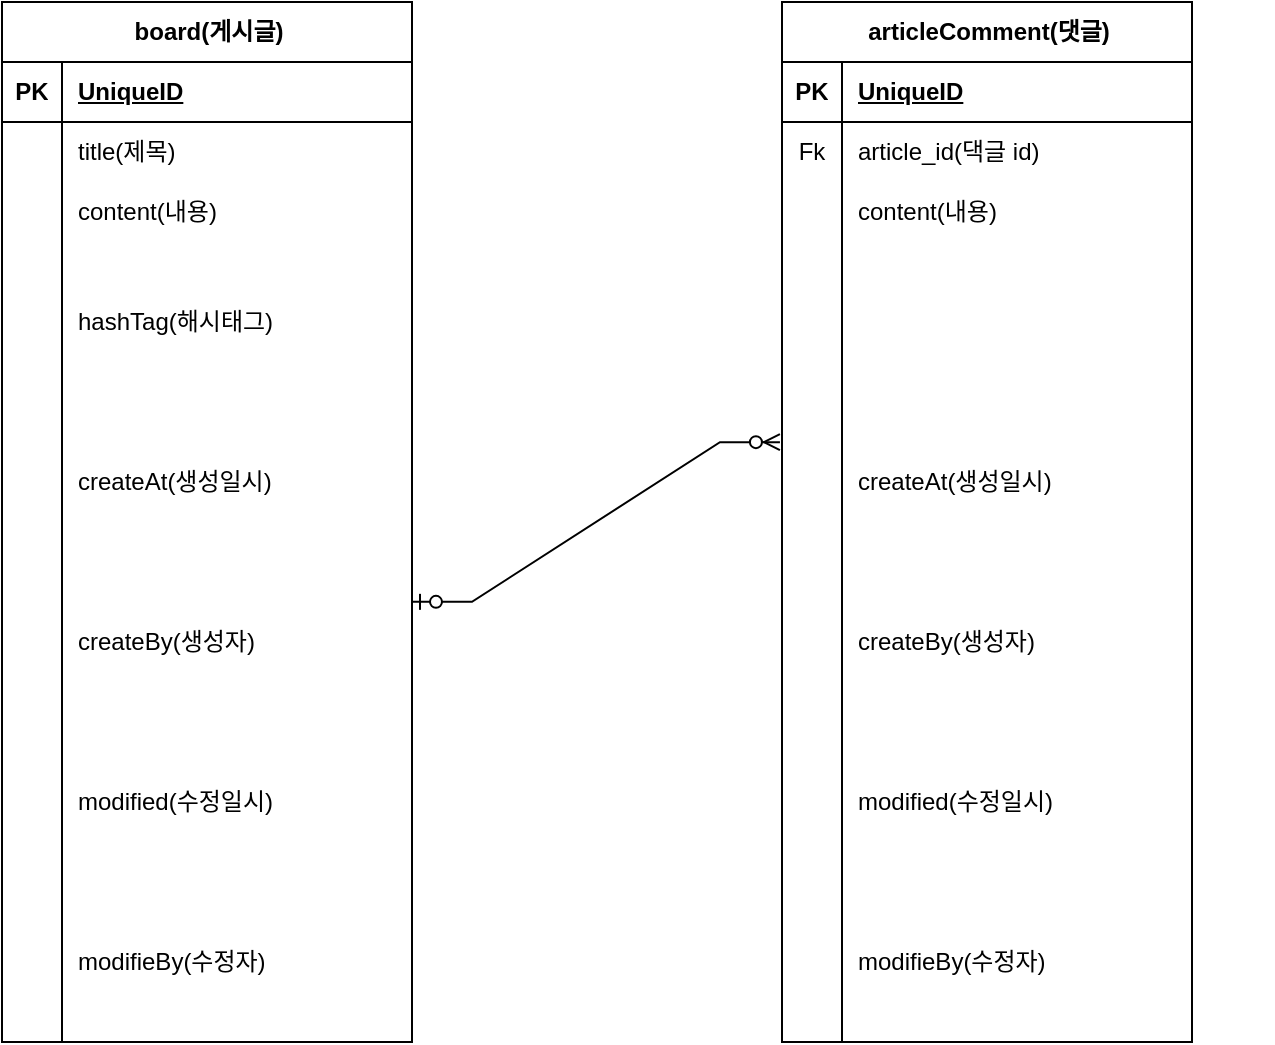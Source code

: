 <mxfile version="24.4.0" type="github">
  <diagram id="R2lEEEUBdFMjLlhIrx00" name="Page-1">
    <mxGraphModel dx="1290" dy="557" grid="1" gridSize="10" guides="1" tooltips="1" connect="1" arrows="1" fold="1" page="1" pageScale="1" pageWidth="850" pageHeight="1100" math="0" shadow="0" extFonts="Permanent Marker^https://fonts.googleapis.com/css?family=Permanent+Marker">
      <root>
        <mxCell id="0" />
        <mxCell id="1" parent="0" />
        <mxCell id="1CQyOJw7wy_LznYjVCbP-16" value="" style="shape=partialRectangle;connectable=0;fillColor=none;top=0;left=0;bottom=0;right=0;align=left;spacingLeft=6;overflow=hidden;whiteSpace=wrap;html=1;" vertex="1" parent="1">
          <mxGeometry x="165" y="230" width="260" height="80" as="geometry">
            <mxRectangle width="260" height="80" as="alternateBounds" />
          </mxGeometry>
        </mxCell>
        <mxCell id="1CQyOJw7wy_LznYjVCbP-1" value="board(게시글)" style="shape=table;startSize=30;container=1;collapsible=1;childLayout=tableLayout;fixedRows=1;rowLines=0;fontStyle=1;align=center;resizeLast=1;html=1;" vertex="1" parent="1">
          <mxGeometry x="80" y="30" width="205" height="520" as="geometry" />
        </mxCell>
        <mxCell id="1CQyOJw7wy_LznYjVCbP-2" value="" style="shape=tableRow;horizontal=0;startSize=0;swimlaneHead=0;swimlaneBody=0;fillColor=none;collapsible=0;dropTarget=0;points=[[0,0.5],[1,0.5]];portConstraint=eastwest;top=0;left=0;right=0;bottom=1;" vertex="1" parent="1CQyOJw7wy_LznYjVCbP-1">
          <mxGeometry y="30" width="205" height="30" as="geometry" />
        </mxCell>
        <mxCell id="1CQyOJw7wy_LznYjVCbP-3" value="PK" style="shape=partialRectangle;connectable=0;fillColor=none;top=0;left=0;bottom=0;right=0;fontStyle=1;overflow=hidden;whiteSpace=wrap;html=1;" vertex="1" parent="1CQyOJw7wy_LznYjVCbP-2">
          <mxGeometry width="30" height="30" as="geometry">
            <mxRectangle width="30" height="30" as="alternateBounds" />
          </mxGeometry>
        </mxCell>
        <mxCell id="1CQyOJw7wy_LznYjVCbP-4" value="UniqueID" style="shape=partialRectangle;connectable=0;fillColor=none;top=0;left=0;bottom=0;right=0;align=left;spacingLeft=6;fontStyle=5;overflow=hidden;whiteSpace=wrap;html=1;" vertex="1" parent="1CQyOJw7wy_LznYjVCbP-2">
          <mxGeometry x="30" width="175" height="30" as="geometry">
            <mxRectangle width="175" height="30" as="alternateBounds" />
          </mxGeometry>
        </mxCell>
        <mxCell id="1CQyOJw7wy_LznYjVCbP-5" value="" style="shape=tableRow;horizontal=0;startSize=0;swimlaneHead=0;swimlaneBody=0;fillColor=none;collapsible=0;dropTarget=0;points=[[0,0.5],[1,0.5]];portConstraint=eastwest;top=0;left=0;right=0;bottom=0;" vertex="1" parent="1CQyOJw7wy_LznYjVCbP-1">
          <mxGeometry y="60" width="205" height="30" as="geometry" />
        </mxCell>
        <mxCell id="1CQyOJw7wy_LznYjVCbP-6" value="" style="shape=partialRectangle;connectable=0;fillColor=none;top=0;left=0;bottom=0;right=0;editable=1;overflow=hidden;whiteSpace=wrap;html=1;" vertex="1" parent="1CQyOJw7wy_LznYjVCbP-5">
          <mxGeometry width="30" height="30" as="geometry">
            <mxRectangle width="30" height="30" as="alternateBounds" />
          </mxGeometry>
        </mxCell>
        <mxCell id="1CQyOJw7wy_LznYjVCbP-7" value="title(제목)&lt;span style=&quot;white-space: pre;&quot;&gt;&#x9;&lt;/span&gt;" style="shape=partialRectangle;connectable=0;fillColor=none;top=0;left=0;bottom=0;right=0;align=left;spacingLeft=6;overflow=hidden;whiteSpace=wrap;html=1;" vertex="1" parent="1CQyOJw7wy_LznYjVCbP-5">
          <mxGeometry x="30" width="175" height="30" as="geometry">
            <mxRectangle width="175" height="30" as="alternateBounds" />
          </mxGeometry>
        </mxCell>
        <mxCell id="1CQyOJw7wy_LznYjVCbP-8" value="" style="shape=tableRow;horizontal=0;startSize=0;swimlaneHead=0;swimlaneBody=0;fillColor=none;collapsible=0;dropTarget=0;points=[[0,0.5],[1,0.5]];portConstraint=eastwest;top=0;left=0;right=0;bottom=0;" vertex="1" parent="1CQyOJw7wy_LznYjVCbP-1">
          <mxGeometry y="90" width="205" height="30" as="geometry" />
        </mxCell>
        <mxCell id="1CQyOJw7wy_LznYjVCbP-9" value="" style="shape=partialRectangle;connectable=0;fillColor=none;top=0;left=0;bottom=0;right=0;editable=1;overflow=hidden;whiteSpace=wrap;html=1;" vertex="1" parent="1CQyOJw7wy_LznYjVCbP-8">
          <mxGeometry width="30" height="30" as="geometry">
            <mxRectangle width="30" height="30" as="alternateBounds" />
          </mxGeometry>
        </mxCell>
        <mxCell id="1CQyOJw7wy_LznYjVCbP-10" value="content(내용)" style="shape=partialRectangle;connectable=0;fillColor=none;top=0;left=0;bottom=0;right=0;align=left;spacingLeft=6;overflow=hidden;whiteSpace=wrap;html=1;" vertex="1" parent="1CQyOJw7wy_LznYjVCbP-8">
          <mxGeometry x="30" width="175" height="30" as="geometry">
            <mxRectangle width="175" height="30" as="alternateBounds" />
          </mxGeometry>
        </mxCell>
        <mxCell id="1CQyOJw7wy_LznYjVCbP-11" value="" style="shape=tableRow;horizontal=0;startSize=0;swimlaneHead=0;swimlaneBody=0;fillColor=none;collapsible=0;dropTarget=0;points=[[0,0.5],[1,0.5]];portConstraint=eastwest;top=0;left=0;right=0;bottom=0;" vertex="1" parent="1CQyOJw7wy_LznYjVCbP-1">
          <mxGeometry y="120" width="205" height="80" as="geometry" />
        </mxCell>
        <mxCell id="1CQyOJw7wy_LznYjVCbP-12" value="" style="shape=partialRectangle;connectable=0;fillColor=none;top=0;left=0;bottom=0;right=0;editable=1;overflow=hidden;whiteSpace=wrap;html=1;" vertex="1" parent="1CQyOJw7wy_LznYjVCbP-11">
          <mxGeometry width="30" height="80" as="geometry">
            <mxRectangle width="30" height="80" as="alternateBounds" />
          </mxGeometry>
        </mxCell>
        <mxCell id="1CQyOJw7wy_LznYjVCbP-13" value="hashTag(해시태그)" style="shape=partialRectangle;connectable=0;fillColor=none;top=0;left=0;bottom=0;right=0;align=left;spacingLeft=6;overflow=hidden;whiteSpace=wrap;html=1;" vertex="1" parent="1CQyOJw7wy_LznYjVCbP-11">
          <mxGeometry x="30" width="175" height="80" as="geometry">
            <mxRectangle width="175" height="80" as="alternateBounds" />
          </mxGeometry>
        </mxCell>
        <mxCell id="1CQyOJw7wy_LznYjVCbP-26" value="" style="shape=tableRow;horizontal=0;startSize=0;swimlaneHead=0;swimlaneBody=0;fillColor=none;collapsible=0;dropTarget=0;points=[[0,0.5],[1,0.5]];portConstraint=eastwest;top=0;left=0;right=0;bottom=0;" vertex="1" parent="1CQyOJw7wy_LznYjVCbP-1">
          <mxGeometry y="200" width="205" height="80" as="geometry" />
        </mxCell>
        <mxCell id="1CQyOJw7wy_LznYjVCbP-27" value="" style="shape=partialRectangle;connectable=0;fillColor=none;top=0;left=0;bottom=0;right=0;editable=1;overflow=hidden;whiteSpace=wrap;html=1;" vertex="1" parent="1CQyOJw7wy_LznYjVCbP-26">
          <mxGeometry width="30" height="80" as="geometry">
            <mxRectangle width="30" height="80" as="alternateBounds" />
          </mxGeometry>
        </mxCell>
        <mxCell id="1CQyOJw7wy_LznYjVCbP-28" value="createAt(생성일시)&lt;span style=&quot;white-space: pre;&quot;&gt;&#x9;&lt;/span&gt;&lt;span style=&quot;white-space: pre;&quot;&gt;&#x9;&lt;/span&gt;" style="shape=partialRectangle;connectable=0;fillColor=none;top=0;left=0;bottom=0;right=0;align=left;spacingLeft=6;overflow=hidden;whiteSpace=wrap;html=1;" vertex="1" parent="1CQyOJw7wy_LznYjVCbP-26">
          <mxGeometry x="30" width="175" height="80" as="geometry">
            <mxRectangle width="175" height="80" as="alternateBounds" />
          </mxGeometry>
        </mxCell>
        <mxCell id="1CQyOJw7wy_LznYjVCbP-17" value="" style="shape=tableRow;horizontal=0;startSize=0;swimlaneHead=0;swimlaneBody=0;fillColor=none;collapsible=0;dropTarget=0;points=[[0,0.5],[1,0.5]];portConstraint=eastwest;top=0;left=0;right=0;bottom=0;" vertex="1" parent="1CQyOJw7wy_LznYjVCbP-1">
          <mxGeometry y="280" width="205" height="80" as="geometry" />
        </mxCell>
        <mxCell id="1CQyOJw7wy_LznYjVCbP-18" value="" style="shape=partialRectangle;connectable=0;fillColor=none;top=0;left=0;bottom=0;right=0;editable=1;overflow=hidden;whiteSpace=wrap;html=1;" vertex="1" parent="1CQyOJw7wy_LznYjVCbP-17">
          <mxGeometry width="30" height="80" as="geometry">
            <mxRectangle width="30" height="80" as="alternateBounds" />
          </mxGeometry>
        </mxCell>
        <mxCell id="1CQyOJw7wy_LznYjVCbP-19" value="createBy(생성자)" style="shape=partialRectangle;connectable=0;fillColor=none;top=0;left=0;bottom=0;right=0;align=left;spacingLeft=6;overflow=hidden;whiteSpace=wrap;html=1;" vertex="1" parent="1CQyOJw7wy_LznYjVCbP-17">
          <mxGeometry x="30" width="175" height="80" as="geometry">
            <mxRectangle width="175" height="80" as="alternateBounds" />
          </mxGeometry>
        </mxCell>
        <mxCell id="1CQyOJw7wy_LznYjVCbP-20" value="" style="shape=tableRow;horizontal=0;startSize=0;swimlaneHead=0;swimlaneBody=0;fillColor=none;collapsible=0;dropTarget=0;points=[[0,0.5],[1,0.5]];portConstraint=eastwest;top=0;left=0;right=0;bottom=0;" vertex="1" parent="1CQyOJw7wy_LznYjVCbP-1">
          <mxGeometry y="360" width="205" height="80" as="geometry" />
        </mxCell>
        <mxCell id="1CQyOJw7wy_LznYjVCbP-21" value="" style="shape=partialRectangle;connectable=0;fillColor=none;top=0;left=0;bottom=0;right=0;editable=1;overflow=hidden;whiteSpace=wrap;html=1;" vertex="1" parent="1CQyOJw7wy_LznYjVCbP-20">
          <mxGeometry width="30" height="80" as="geometry">
            <mxRectangle width="30" height="80" as="alternateBounds" />
          </mxGeometry>
        </mxCell>
        <mxCell id="1CQyOJw7wy_LznYjVCbP-22" value="modified(수정일시)" style="shape=partialRectangle;connectable=0;fillColor=none;top=0;left=0;bottom=0;right=0;align=left;spacingLeft=6;overflow=hidden;whiteSpace=wrap;html=1;" vertex="1" parent="1CQyOJw7wy_LznYjVCbP-20">
          <mxGeometry x="30" width="175" height="80" as="geometry">
            <mxRectangle width="175" height="80" as="alternateBounds" />
          </mxGeometry>
        </mxCell>
        <mxCell id="1CQyOJw7wy_LznYjVCbP-23" value="" style="shape=tableRow;horizontal=0;startSize=0;swimlaneHead=0;swimlaneBody=0;fillColor=none;collapsible=0;dropTarget=0;points=[[0,0.5],[1,0.5]];portConstraint=eastwest;top=0;left=0;right=0;bottom=0;" vertex="1" parent="1CQyOJw7wy_LznYjVCbP-1">
          <mxGeometry y="440" width="205" height="80" as="geometry" />
        </mxCell>
        <mxCell id="1CQyOJw7wy_LznYjVCbP-24" value="" style="shape=partialRectangle;connectable=0;fillColor=none;top=0;left=0;bottom=0;right=0;editable=1;overflow=hidden;whiteSpace=wrap;html=1;" vertex="1" parent="1CQyOJw7wy_LznYjVCbP-23">
          <mxGeometry width="30" height="80" as="geometry">
            <mxRectangle width="30" height="80" as="alternateBounds" />
          </mxGeometry>
        </mxCell>
        <mxCell id="1CQyOJw7wy_LznYjVCbP-25" value="modifieBy(수정자)" style="shape=partialRectangle;connectable=0;fillColor=none;top=0;left=0;bottom=0;right=0;align=left;spacingLeft=6;overflow=hidden;whiteSpace=wrap;html=1;" vertex="1" parent="1CQyOJw7wy_LznYjVCbP-23">
          <mxGeometry x="30" width="175" height="80" as="geometry">
            <mxRectangle width="175" height="80" as="alternateBounds" />
          </mxGeometry>
        </mxCell>
        <mxCell id="1CQyOJw7wy_LznYjVCbP-29" value="" style="shape=partialRectangle;connectable=0;fillColor=none;top=0;left=0;bottom=0;right=0;align=left;spacingLeft=6;overflow=hidden;whiteSpace=wrap;html=1;" vertex="1" parent="1">
          <mxGeometry x="455" y="220" width="260" height="80" as="geometry">
            <mxRectangle width="260" height="80" as="alternateBounds" />
          </mxGeometry>
        </mxCell>
        <mxCell id="1CQyOJw7wy_LznYjVCbP-30" value="articleComment(댓글)" style="shape=table;startSize=30;container=1;collapsible=1;childLayout=tableLayout;fixedRows=1;rowLines=0;fontStyle=1;align=center;resizeLast=1;html=1;" vertex="1" parent="1">
          <mxGeometry x="470" y="30" width="205" height="520" as="geometry" />
        </mxCell>
        <mxCell id="1CQyOJw7wy_LznYjVCbP-31" value="" style="shape=tableRow;horizontal=0;startSize=0;swimlaneHead=0;swimlaneBody=0;fillColor=none;collapsible=0;dropTarget=0;points=[[0,0.5],[1,0.5]];portConstraint=eastwest;top=0;left=0;right=0;bottom=1;" vertex="1" parent="1CQyOJw7wy_LznYjVCbP-30">
          <mxGeometry y="30" width="205" height="30" as="geometry" />
        </mxCell>
        <mxCell id="1CQyOJw7wy_LznYjVCbP-32" value="PK" style="shape=partialRectangle;connectable=0;fillColor=none;top=0;left=0;bottom=0;right=0;fontStyle=1;overflow=hidden;whiteSpace=wrap;html=1;" vertex="1" parent="1CQyOJw7wy_LznYjVCbP-31">
          <mxGeometry width="30" height="30" as="geometry">
            <mxRectangle width="30" height="30" as="alternateBounds" />
          </mxGeometry>
        </mxCell>
        <mxCell id="1CQyOJw7wy_LznYjVCbP-33" value="UniqueID" style="shape=partialRectangle;connectable=0;fillColor=none;top=0;left=0;bottom=0;right=0;align=left;spacingLeft=6;fontStyle=5;overflow=hidden;whiteSpace=wrap;html=1;" vertex="1" parent="1CQyOJw7wy_LznYjVCbP-31">
          <mxGeometry x="30" width="175" height="30" as="geometry">
            <mxRectangle width="175" height="30" as="alternateBounds" />
          </mxGeometry>
        </mxCell>
        <mxCell id="1CQyOJw7wy_LznYjVCbP-34" value="" style="shape=tableRow;horizontal=0;startSize=0;swimlaneHead=0;swimlaneBody=0;fillColor=none;collapsible=0;dropTarget=0;points=[[0,0.5],[1,0.5]];portConstraint=eastwest;top=0;left=0;right=0;bottom=0;" vertex="1" parent="1CQyOJw7wy_LznYjVCbP-30">
          <mxGeometry y="60" width="205" height="30" as="geometry" />
        </mxCell>
        <mxCell id="1CQyOJw7wy_LznYjVCbP-35" value="Fk" style="shape=partialRectangle;connectable=0;fillColor=none;top=0;left=0;bottom=0;right=0;editable=1;overflow=hidden;whiteSpace=wrap;html=1;" vertex="1" parent="1CQyOJw7wy_LznYjVCbP-34">
          <mxGeometry width="30" height="30" as="geometry">
            <mxRectangle width="30" height="30" as="alternateBounds" />
          </mxGeometry>
        </mxCell>
        <mxCell id="1CQyOJw7wy_LznYjVCbP-36" value="article_id(댁글 id)" style="shape=partialRectangle;connectable=0;fillColor=none;top=0;left=0;bottom=0;right=0;align=left;spacingLeft=6;overflow=hidden;whiteSpace=wrap;html=1;" vertex="1" parent="1CQyOJw7wy_LznYjVCbP-34">
          <mxGeometry x="30" width="175" height="30" as="geometry">
            <mxRectangle width="175" height="30" as="alternateBounds" />
          </mxGeometry>
        </mxCell>
        <mxCell id="1CQyOJw7wy_LznYjVCbP-37" value="" style="shape=tableRow;horizontal=0;startSize=0;swimlaneHead=0;swimlaneBody=0;fillColor=none;collapsible=0;dropTarget=0;points=[[0,0.5],[1,0.5]];portConstraint=eastwest;top=0;left=0;right=0;bottom=0;" vertex="1" parent="1CQyOJw7wy_LznYjVCbP-30">
          <mxGeometry y="90" width="205" height="30" as="geometry" />
        </mxCell>
        <mxCell id="1CQyOJw7wy_LznYjVCbP-38" value="" style="shape=partialRectangle;connectable=0;fillColor=none;top=0;left=0;bottom=0;right=0;editable=1;overflow=hidden;whiteSpace=wrap;html=1;" vertex="1" parent="1CQyOJw7wy_LznYjVCbP-37">
          <mxGeometry width="30" height="30" as="geometry">
            <mxRectangle width="30" height="30" as="alternateBounds" />
          </mxGeometry>
        </mxCell>
        <mxCell id="1CQyOJw7wy_LznYjVCbP-39" value="content(내용)" style="shape=partialRectangle;connectable=0;fillColor=none;top=0;left=0;bottom=0;right=0;align=left;spacingLeft=6;overflow=hidden;whiteSpace=wrap;html=1;" vertex="1" parent="1CQyOJw7wy_LznYjVCbP-37">
          <mxGeometry x="30" width="175" height="30" as="geometry">
            <mxRectangle width="175" height="30" as="alternateBounds" />
          </mxGeometry>
        </mxCell>
        <mxCell id="1CQyOJw7wy_LznYjVCbP-40" value="" style="shape=tableRow;horizontal=0;startSize=0;swimlaneHead=0;swimlaneBody=0;fillColor=none;collapsible=0;dropTarget=0;points=[[0,0.5],[1,0.5]];portConstraint=eastwest;top=0;left=0;right=0;bottom=0;" vertex="1" parent="1CQyOJw7wy_LznYjVCbP-30">
          <mxGeometry y="120" width="205" height="80" as="geometry" />
        </mxCell>
        <mxCell id="1CQyOJw7wy_LznYjVCbP-41" value="" style="shape=partialRectangle;connectable=0;fillColor=none;top=0;left=0;bottom=0;right=0;editable=1;overflow=hidden;whiteSpace=wrap;html=1;" vertex="1" parent="1CQyOJw7wy_LznYjVCbP-40">
          <mxGeometry width="30" height="80" as="geometry">
            <mxRectangle width="30" height="80" as="alternateBounds" />
          </mxGeometry>
        </mxCell>
        <mxCell id="1CQyOJw7wy_LznYjVCbP-42" value="" style="shape=partialRectangle;connectable=0;fillColor=none;top=0;left=0;bottom=0;right=0;align=left;spacingLeft=6;overflow=hidden;whiteSpace=wrap;html=1;" vertex="1" parent="1CQyOJw7wy_LznYjVCbP-40">
          <mxGeometry x="30" width="175" height="80" as="geometry">
            <mxRectangle width="175" height="80" as="alternateBounds" />
          </mxGeometry>
        </mxCell>
        <mxCell id="1CQyOJw7wy_LznYjVCbP-43" value="" style="shape=tableRow;horizontal=0;startSize=0;swimlaneHead=0;swimlaneBody=0;fillColor=none;collapsible=0;dropTarget=0;points=[[0,0.5],[1,0.5]];portConstraint=eastwest;top=0;left=0;right=0;bottom=0;" vertex="1" parent="1CQyOJw7wy_LznYjVCbP-30">
          <mxGeometry y="200" width="205" height="80" as="geometry" />
        </mxCell>
        <mxCell id="1CQyOJw7wy_LznYjVCbP-44" value="" style="shape=partialRectangle;connectable=0;fillColor=none;top=0;left=0;bottom=0;right=0;editable=1;overflow=hidden;whiteSpace=wrap;html=1;" vertex="1" parent="1CQyOJw7wy_LznYjVCbP-43">
          <mxGeometry width="30" height="80" as="geometry">
            <mxRectangle width="30" height="80" as="alternateBounds" />
          </mxGeometry>
        </mxCell>
        <mxCell id="1CQyOJw7wy_LznYjVCbP-45" value="createAt(생성일시)&lt;span style=&quot;white-space: pre;&quot;&gt;&#x9;&lt;/span&gt;&lt;span style=&quot;white-space: pre;&quot;&gt;&#x9;&lt;/span&gt;" style="shape=partialRectangle;connectable=0;fillColor=none;top=0;left=0;bottom=0;right=0;align=left;spacingLeft=6;overflow=hidden;whiteSpace=wrap;html=1;" vertex="1" parent="1CQyOJw7wy_LznYjVCbP-43">
          <mxGeometry x="30" width="175" height="80" as="geometry">
            <mxRectangle width="175" height="80" as="alternateBounds" />
          </mxGeometry>
        </mxCell>
        <mxCell id="1CQyOJw7wy_LznYjVCbP-46" value="" style="shape=tableRow;horizontal=0;startSize=0;swimlaneHead=0;swimlaneBody=0;fillColor=none;collapsible=0;dropTarget=0;points=[[0,0.5],[1,0.5]];portConstraint=eastwest;top=0;left=0;right=0;bottom=0;" vertex="1" parent="1CQyOJw7wy_LznYjVCbP-30">
          <mxGeometry y="280" width="205" height="80" as="geometry" />
        </mxCell>
        <mxCell id="1CQyOJw7wy_LznYjVCbP-47" value="" style="shape=partialRectangle;connectable=0;fillColor=none;top=0;left=0;bottom=0;right=0;editable=1;overflow=hidden;whiteSpace=wrap;html=1;" vertex="1" parent="1CQyOJw7wy_LznYjVCbP-46">
          <mxGeometry width="30" height="80" as="geometry">
            <mxRectangle width="30" height="80" as="alternateBounds" />
          </mxGeometry>
        </mxCell>
        <mxCell id="1CQyOJw7wy_LznYjVCbP-48" value="createBy(생성자)" style="shape=partialRectangle;connectable=0;fillColor=none;top=0;left=0;bottom=0;right=0;align=left;spacingLeft=6;overflow=hidden;whiteSpace=wrap;html=1;" vertex="1" parent="1CQyOJw7wy_LznYjVCbP-46">
          <mxGeometry x="30" width="175" height="80" as="geometry">
            <mxRectangle width="175" height="80" as="alternateBounds" />
          </mxGeometry>
        </mxCell>
        <mxCell id="1CQyOJw7wy_LznYjVCbP-49" value="" style="shape=tableRow;horizontal=0;startSize=0;swimlaneHead=0;swimlaneBody=0;fillColor=none;collapsible=0;dropTarget=0;points=[[0,0.5],[1,0.5]];portConstraint=eastwest;top=0;left=0;right=0;bottom=0;" vertex="1" parent="1CQyOJw7wy_LznYjVCbP-30">
          <mxGeometry y="360" width="205" height="80" as="geometry" />
        </mxCell>
        <mxCell id="1CQyOJw7wy_LznYjVCbP-50" value="" style="shape=partialRectangle;connectable=0;fillColor=none;top=0;left=0;bottom=0;right=0;editable=1;overflow=hidden;whiteSpace=wrap;html=1;" vertex="1" parent="1CQyOJw7wy_LznYjVCbP-49">
          <mxGeometry width="30" height="80" as="geometry">
            <mxRectangle width="30" height="80" as="alternateBounds" />
          </mxGeometry>
        </mxCell>
        <mxCell id="1CQyOJw7wy_LznYjVCbP-51" value="modified(수정일시)" style="shape=partialRectangle;connectable=0;fillColor=none;top=0;left=0;bottom=0;right=0;align=left;spacingLeft=6;overflow=hidden;whiteSpace=wrap;html=1;" vertex="1" parent="1CQyOJw7wy_LznYjVCbP-49">
          <mxGeometry x="30" width="175" height="80" as="geometry">
            <mxRectangle width="175" height="80" as="alternateBounds" />
          </mxGeometry>
        </mxCell>
        <mxCell id="1CQyOJw7wy_LznYjVCbP-52" value="" style="shape=tableRow;horizontal=0;startSize=0;swimlaneHead=0;swimlaneBody=0;fillColor=none;collapsible=0;dropTarget=0;points=[[0,0.5],[1,0.5]];portConstraint=eastwest;top=0;left=0;right=0;bottom=0;" vertex="1" parent="1CQyOJw7wy_LznYjVCbP-30">
          <mxGeometry y="440" width="205" height="80" as="geometry" />
        </mxCell>
        <mxCell id="1CQyOJw7wy_LznYjVCbP-53" value="" style="shape=partialRectangle;connectable=0;fillColor=none;top=0;left=0;bottom=0;right=0;editable=1;overflow=hidden;whiteSpace=wrap;html=1;" vertex="1" parent="1CQyOJw7wy_LznYjVCbP-52">
          <mxGeometry width="30" height="80" as="geometry">
            <mxRectangle width="30" height="80" as="alternateBounds" />
          </mxGeometry>
        </mxCell>
        <mxCell id="1CQyOJw7wy_LznYjVCbP-54" value="modifieBy(수정자)" style="shape=partialRectangle;connectable=0;fillColor=none;top=0;left=0;bottom=0;right=0;align=left;spacingLeft=6;overflow=hidden;whiteSpace=wrap;html=1;" vertex="1" parent="1CQyOJw7wy_LznYjVCbP-52">
          <mxGeometry x="30" width="175" height="80" as="geometry">
            <mxRectangle width="175" height="80" as="alternateBounds" />
          </mxGeometry>
        </mxCell>
        <mxCell id="1CQyOJw7wy_LznYjVCbP-55" value="" style="edgeStyle=entityRelationEdgeStyle;fontSize=12;html=1;endArrow=ERzeroToMany;startArrow=ERzeroToOne;rounded=0;exitX=1.005;exitY=0.248;exitDx=0;exitDy=0;exitPerimeter=0;" edge="1" parent="1">
          <mxGeometry width="100" height="100" relative="1" as="geometry">
            <mxPoint x="284.995" y="329.92" as="sourcePoint" />
            <mxPoint x="468.97" y="250.08" as="targetPoint" />
          </mxGeometry>
        </mxCell>
      </root>
    </mxGraphModel>
  </diagram>
</mxfile>
